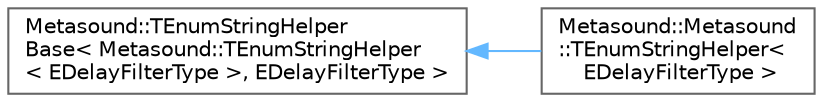 digraph "Graphical Class Hierarchy"
{
 // INTERACTIVE_SVG=YES
 // LATEX_PDF_SIZE
  bgcolor="transparent";
  edge [fontname=Helvetica,fontsize=10,labelfontname=Helvetica,labelfontsize=10];
  node [fontname=Helvetica,fontsize=10,shape=box,height=0.2,width=0.4];
  rankdir="LR";
  Node0 [id="Node000000",label="Metasound::TEnumStringHelper\lBase\< Metasound::TEnumStringHelper\l\< EDelayFilterType \>, EDelayFilterType \>",height=0.2,width=0.4,color="grey40", fillcolor="white", style="filled",URL="$d1/d18/structMetasound_1_1TEnumStringHelperBase.html",tooltip=" "];
  Node0 -> Node1 [id="edge5906_Node000000_Node000001",dir="back",color="steelblue1",style="solid",tooltip=" "];
  Node1 [id="Node000001",label="Metasound::Metasound\l::TEnumStringHelper\<\l EDelayFilterType \>",height=0.2,width=0.4,color="grey40", fillcolor="white", style="filled",URL="$d2/d6a/structMetasound_1_1Metasound_1_1TEnumStringHelper_3_01EDelayFilterType_01_4.html",tooltip=" "];
}
